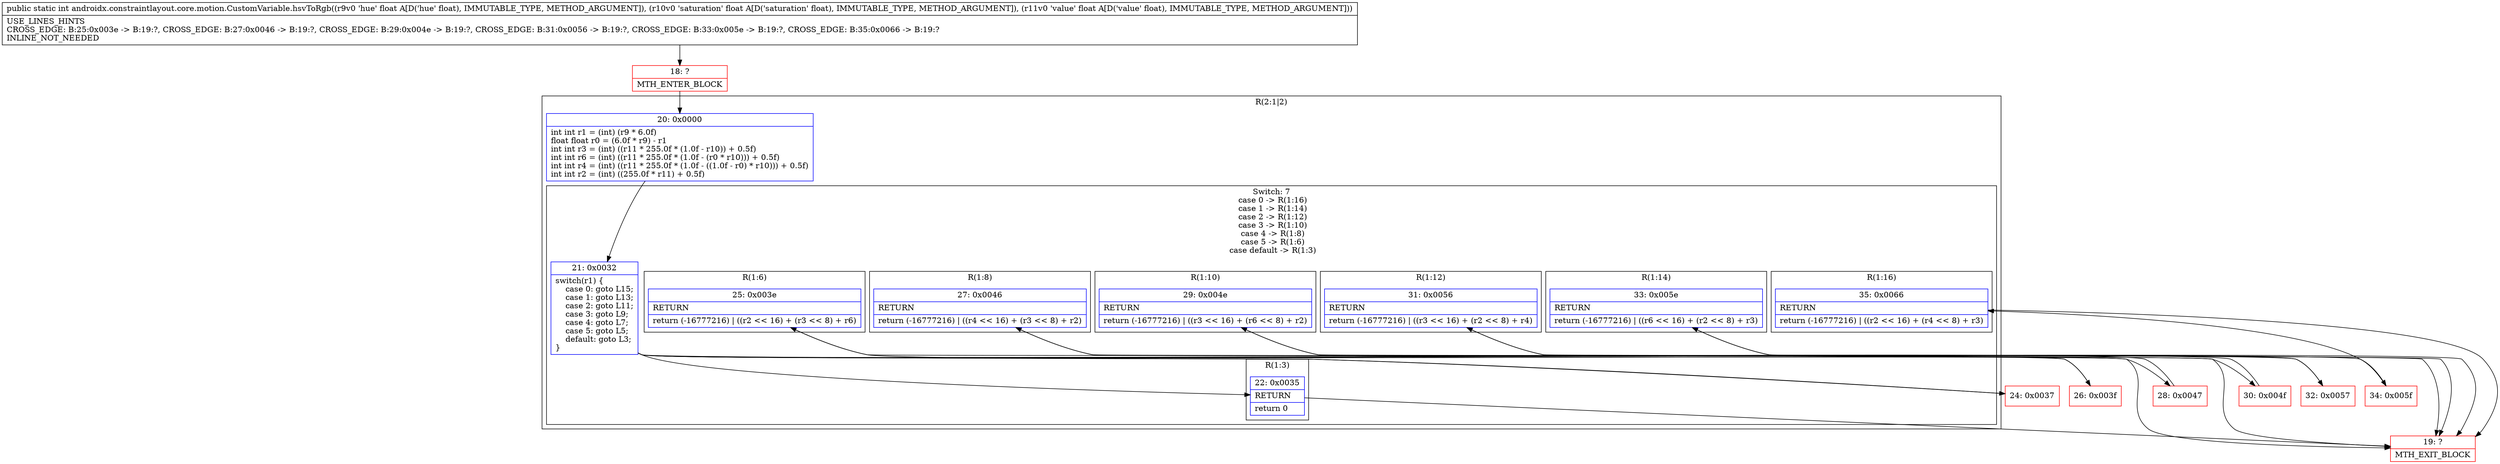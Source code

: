 digraph "CFG forandroidx.constraintlayout.core.motion.CustomVariable.hsvToRgb(FFF)I" {
subgraph cluster_Region_1719220684 {
label = "R(2:1|2)";
node [shape=record,color=blue];
Node_20 [shape=record,label="{20\:\ 0x0000|int int r1 = (int) (r9 * 6.0f)\lfloat float r0 = (6.0f * r9) \- r1\lint int r3 = (int) ((r11 * 255.0f * (1.0f \- r10)) + 0.5f)\lint int r6 = (int) ((r11 * 255.0f * (1.0f \- (r0 * r10))) + 0.5f)\lint int r4 = (int) ((r11 * 255.0f * (1.0f \- ((1.0f \- r0) * r10))) + 0.5f)\lint int r2 = (int) ((255.0f * r11) + 0.5f)\l}"];
subgraph cluster_SwitchRegion_1441021076 {
label = "Switch: 7
 case 0 -> R(1:16)
 case 1 -> R(1:14)
 case 2 -> R(1:12)
 case 3 -> R(1:10)
 case 4 -> R(1:8)
 case 5 -> R(1:6)
 case default -> R(1:3)";
node [shape=record,color=blue];
Node_21 [shape=record,label="{21\:\ 0x0032|switch(r1) \{\l    case 0: goto L15;\l    case 1: goto L13;\l    case 2: goto L11;\l    case 3: goto L9;\l    case 4: goto L7;\l    case 5: goto L5;\l    default: goto L3;\l\}\l}"];
subgraph cluster_Region_2128680821 {
label = "R(1:16)";
node [shape=record,color=blue];
Node_35 [shape=record,label="{35\:\ 0x0066|RETURN\l|return (\-16777216) \| ((r2 \<\< 16) + (r4 \<\< 8) + r3)\l}"];
}
subgraph cluster_Region_878590883 {
label = "R(1:14)";
node [shape=record,color=blue];
Node_33 [shape=record,label="{33\:\ 0x005e|RETURN\l|return (\-16777216) \| ((r6 \<\< 16) + (r2 \<\< 8) + r3)\l}"];
}
subgraph cluster_Region_466015165 {
label = "R(1:12)";
node [shape=record,color=blue];
Node_31 [shape=record,label="{31\:\ 0x0056|RETURN\l|return (\-16777216) \| ((r3 \<\< 16) + (r2 \<\< 8) + r4)\l}"];
}
subgraph cluster_Region_1865567437 {
label = "R(1:10)";
node [shape=record,color=blue];
Node_29 [shape=record,label="{29\:\ 0x004e|RETURN\l|return (\-16777216) \| ((r3 \<\< 16) + (r6 \<\< 8) + r2)\l}"];
}
subgraph cluster_Region_429831393 {
label = "R(1:8)";
node [shape=record,color=blue];
Node_27 [shape=record,label="{27\:\ 0x0046|RETURN\l|return (\-16777216) \| ((r4 \<\< 16) + (r3 \<\< 8) + r2)\l}"];
}
subgraph cluster_Region_1557665618 {
label = "R(1:6)";
node [shape=record,color=blue];
Node_25 [shape=record,label="{25\:\ 0x003e|RETURN\l|return (\-16777216) \| ((r2 \<\< 16) + (r3 \<\< 8) + r6)\l}"];
}
subgraph cluster_Region_101222609 {
label = "R(1:3)";
node [shape=record,color=blue];
Node_22 [shape=record,label="{22\:\ 0x0035|RETURN\l|return 0\l}"];
}
}
}
Node_18 [shape=record,color=red,label="{18\:\ ?|MTH_ENTER_BLOCK\l}"];
Node_19 [shape=record,color=red,label="{19\:\ ?|MTH_EXIT_BLOCK\l}"];
Node_24 [shape=record,color=red,label="{24\:\ 0x0037}"];
Node_26 [shape=record,color=red,label="{26\:\ 0x003f}"];
Node_28 [shape=record,color=red,label="{28\:\ 0x0047}"];
Node_30 [shape=record,color=red,label="{30\:\ 0x004f}"];
Node_32 [shape=record,color=red,label="{32\:\ 0x0057}"];
Node_34 [shape=record,color=red,label="{34\:\ 0x005f}"];
MethodNode[shape=record,label="{public static int androidx.constraintlayout.core.motion.CustomVariable.hsvToRgb((r9v0 'hue' float A[D('hue' float), IMMUTABLE_TYPE, METHOD_ARGUMENT]), (r10v0 'saturation' float A[D('saturation' float), IMMUTABLE_TYPE, METHOD_ARGUMENT]), (r11v0 'value' float A[D('value' float), IMMUTABLE_TYPE, METHOD_ARGUMENT]))  | USE_LINES_HINTS\lCROSS_EDGE: B:25:0x003e \-\> B:19:?, CROSS_EDGE: B:27:0x0046 \-\> B:19:?, CROSS_EDGE: B:29:0x004e \-\> B:19:?, CROSS_EDGE: B:31:0x0056 \-\> B:19:?, CROSS_EDGE: B:33:0x005e \-\> B:19:?, CROSS_EDGE: B:35:0x0066 \-\> B:19:?\lINLINE_NOT_NEEDED\l}"];
MethodNode -> Node_18;Node_20 -> Node_21;
Node_21 -> Node_22;
Node_21 -> Node_24;
Node_21 -> Node_26;
Node_21 -> Node_28;
Node_21 -> Node_30;
Node_21 -> Node_32;
Node_21 -> Node_34;
Node_35 -> Node_19;
Node_33 -> Node_19;
Node_31 -> Node_19;
Node_29 -> Node_19;
Node_27 -> Node_19;
Node_25 -> Node_19;
Node_22 -> Node_19;
Node_18 -> Node_20;
Node_24 -> Node_25;
Node_26 -> Node_27;
Node_28 -> Node_29;
Node_30 -> Node_31;
Node_32 -> Node_33;
Node_34 -> Node_35;
}

